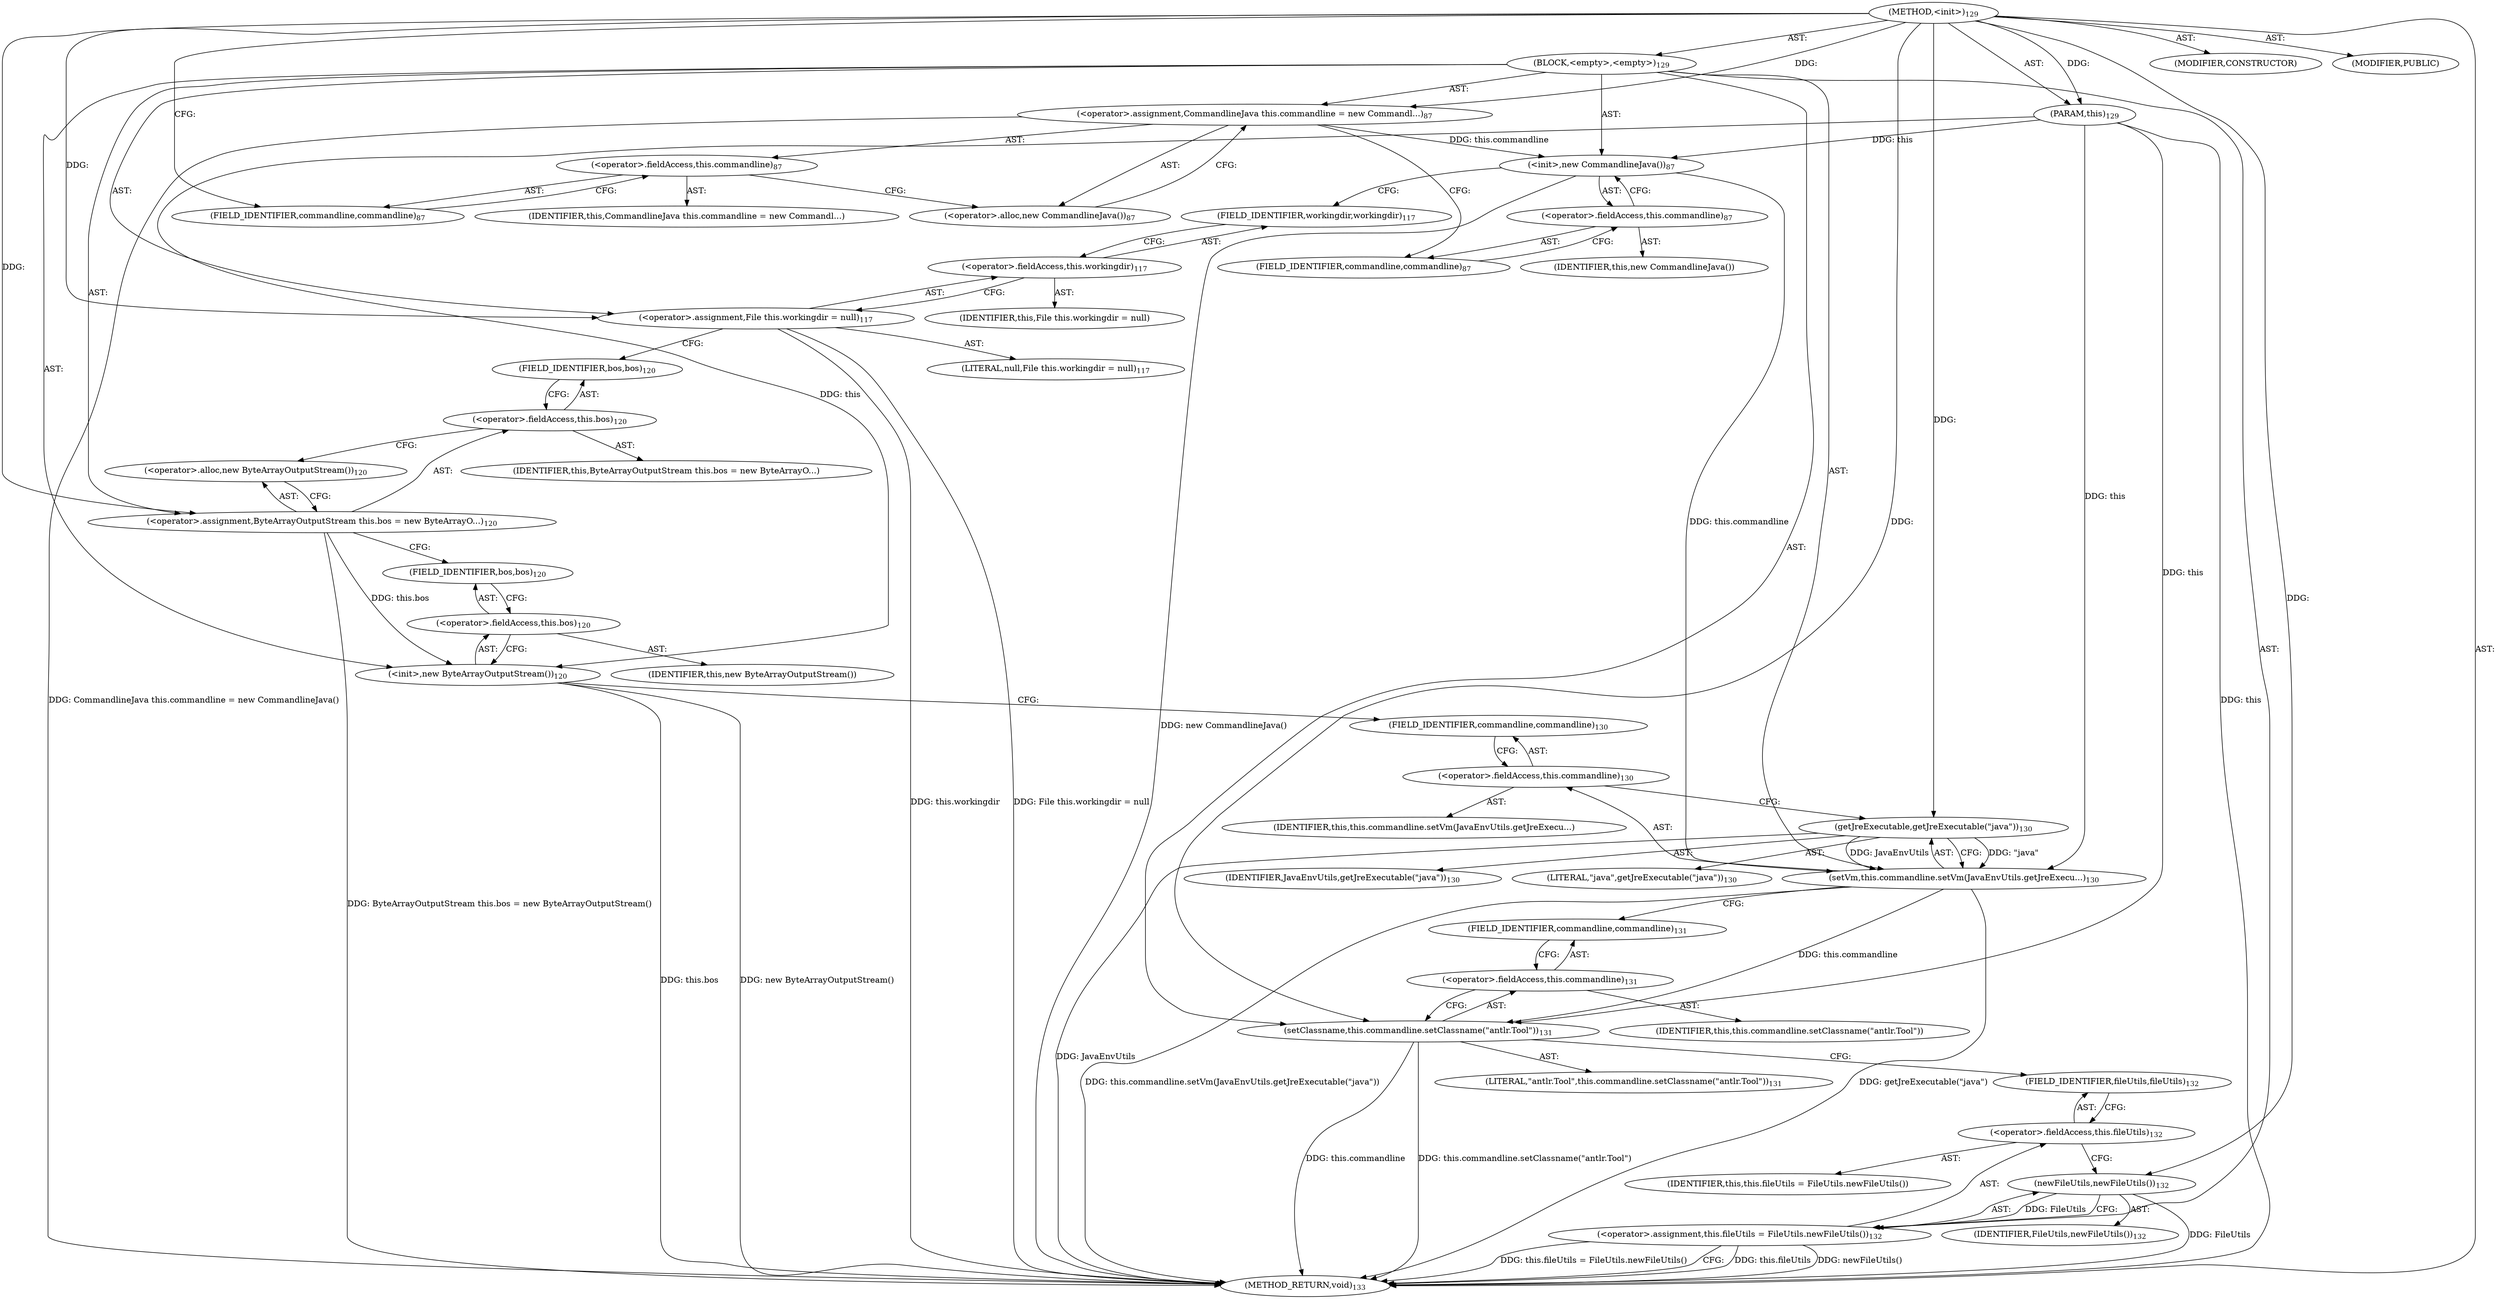 digraph "&lt;init&gt;" {  
"111669149696" [label = <(METHOD,&lt;init&gt;)<SUB>129</SUB>> ]
"115964117006" [label = <(PARAM,this)<SUB>129</SUB>> ]
"25769803776" [label = <(BLOCK,&lt;empty&gt;,&lt;empty&gt;)<SUB>129</SUB>> ]
"30064771072" [label = <(&lt;operator&gt;.assignment,CommandlineJava this.commandline = new Commandl...)<SUB>87</SUB>> ]
"30064771073" [label = <(&lt;operator&gt;.fieldAccess,this.commandline)<SUB>87</SUB>> ]
"68719476768" [label = <(IDENTIFIER,this,CommandlineJava this.commandline = new Commandl...)> ]
"55834574848" [label = <(FIELD_IDENTIFIER,commandline,commandline)<SUB>87</SUB>> ]
"30064771074" [label = <(&lt;operator&gt;.alloc,new CommandlineJava())<SUB>87</SUB>> ]
"30064771075" [label = <(&lt;init&gt;,new CommandlineJava())<SUB>87</SUB>> ]
"30064771076" [label = <(&lt;operator&gt;.fieldAccess,this.commandline)<SUB>87</SUB>> ]
"68719476769" [label = <(IDENTIFIER,this,new CommandlineJava())> ]
"55834574849" [label = <(FIELD_IDENTIFIER,commandline,commandline)<SUB>87</SUB>> ]
"30064771077" [label = <(&lt;operator&gt;.assignment,File this.workingdir = null)<SUB>117</SUB>> ]
"30064771078" [label = <(&lt;operator&gt;.fieldAccess,this.workingdir)<SUB>117</SUB>> ]
"68719476770" [label = <(IDENTIFIER,this,File this.workingdir = null)> ]
"55834574850" [label = <(FIELD_IDENTIFIER,workingdir,workingdir)<SUB>117</SUB>> ]
"90194313216" [label = <(LITERAL,null,File this.workingdir = null)<SUB>117</SUB>> ]
"30064771079" [label = <(&lt;operator&gt;.assignment,ByteArrayOutputStream this.bos = new ByteArrayO...)<SUB>120</SUB>> ]
"30064771080" [label = <(&lt;operator&gt;.fieldAccess,this.bos)<SUB>120</SUB>> ]
"68719476771" [label = <(IDENTIFIER,this,ByteArrayOutputStream this.bos = new ByteArrayO...)> ]
"55834574851" [label = <(FIELD_IDENTIFIER,bos,bos)<SUB>120</SUB>> ]
"30064771081" [label = <(&lt;operator&gt;.alloc,new ByteArrayOutputStream())<SUB>120</SUB>> ]
"30064771082" [label = <(&lt;init&gt;,new ByteArrayOutputStream())<SUB>120</SUB>> ]
"30064771083" [label = <(&lt;operator&gt;.fieldAccess,this.bos)<SUB>120</SUB>> ]
"68719476772" [label = <(IDENTIFIER,this,new ByteArrayOutputStream())> ]
"55834574852" [label = <(FIELD_IDENTIFIER,bos,bos)<SUB>120</SUB>> ]
"30064771084" [label = <(setVm,this.commandline.setVm(JavaEnvUtils.getJreExecu...)<SUB>130</SUB>> ]
"30064771085" [label = <(&lt;operator&gt;.fieldAccess,this.commandline)<SUB>130</SUB>> ]
"68719476773" [label = <(IDENTIFIER,this,this.commandline.setVm(JavaEnvUtils.getJreExecu...)> ]
"55834574853" [label = <(FIELD_IDENTIFIER,commandline,commandline)<SUB>130</SUB>> ]
"30064771086" [label = <(getJreExecutable,getJreExecutable(&quot;java&quot;))<SUB>130</SUB>> ]
"68719476774" [label = <(IDENTIFIER,JavaEnvUtils,getJreExecutable(&quot;java&quot;))<SUB>130</SUB>> ]
"90194313217" [label = <(LITERAL,&quot;java&quot;,getJreExecutable(&quot;java&quot;))<SUB>130</SUB>> ]
"30064771087" [label = <(setClassname,this.commandline.setClassname(&quot;antlr.Tool&quot;))<SUB>131</SUB>> ]
"30064771088" [label = <(&lt;operator&gt;.fieldAccess,this.commandline)<SUB>131</SUB>> ]
"68719476775" [label = <(IDENTIFIER,this,this.commandline.setClassname(&quot;antlr.Tool&quot;))> ]
"55834574854" [label = <(FIELD_IDENTIFIER,commandline,commandline)<SUB>131</SUB>> ]
"90194313218" [label = <(LITERAL,&quot;antlr.Tool&quot;,this.commandline.setClassname(&quot;antlr.Tool&quot;))<SUB>131</SUB>> ]
"30064771089" [label = <(&lt;operator&gt;.assignment,this.fileUtils = FileUtils.newFileUtils())<SUB>132</SUB>> ]
"30064771090" [label = <(&lt;operator&gt;.fieldAccess,this.fileUtils)<SUB>132</SUB>> ]
"68719476776" [label = <(IDENTIFIER,this,this.fileUtils = FileUtils.newFileUtils())> ]
"55834574855" [label = <(FIELD_IDENTIFIER,fileUtils,fileUtils)<SUB>132</SUB>> ]
"30064771091" [label = <(newFileUtils,newFileUtils())<SUB>132</SUB>> ]
"68719476777" [label = <(IDENTIFIER,FileUtils,newFileUtils())<SUB>132</SUB>> ]
"133143986190" [label = <(MODIFIER,CONSTRUCTOR)> ]
"133143986191" [label = <(MODIFIER,PUBLIC)> ]
"128849018880" [label = <(METHOD_RETURN,void)<SUB>133</SUB>> ]
  "111669149696" -> "115964117006"  [ label = "AST: "] 
  "111669149696" -> "25769803776"  [ label = "AST: "] 
  "111669149696" -> "133143986190"  [ label = "AST: "] 
  "111669149696" -> "133143986191"  [ label = "AST: "] 
  "111669149696" -> "128849018880"  [ label = "AST: "] 
  "25769803776" -> "30064771072"  [ label = "AST: "] 
  "25769803776" -> "30064771075"  [ label = "AST: "] 
  "25769803776" -> "30064771077"  [ label = "AST: "] 
  "25769803776" -> "30064771079"  [ label = "AST: "] 
  "25769803776" -> "30064771082"  [ label = "AST: "] 
  "25769803776" -> "30064771084"  [ label = "AST: "] 
  "25769803776" -> "30064771087"  [ label = "AST: "] 
  "25769803776" -> "30064771089"  [ label = "AST: "] 
  "30064771072" -> "30064771073"  [ label = "AST: "] 
  "30064771072" -> "30064771074"  [ label = "AST: "] 
  "30064771073" -> "68719476768"  [ label = "AST: "] 
  "30064771073" -> "55834574848"  [ label = "AST: "] 
  "30064771075" -> "30064771076"  [ label = "AST: "] 
  "30064771076" -> "68719476769"  [ label = "AST: "] 
  "30064771076" -> "55834574849"  [ label = "AST: "] 
  "30064771077" -> "30064771078"  [ label = "AST: "] 
  "30064771077" -> "90194313216"  [ label = "AST: "] 
  "30064771078" -> "68719476770"  [ label = "AST: "] 
  "30064771078" -> "55834574850"  [ label = "AST: "] 
  "30064771079" -> "30064771080"  [ label = "AST: "] 
  "30064771079" -> "30064771081"  [ label = "AST: "] 
  "30064771080" -> "68719476771"  [ label = "AST: "] 
  "30064771080" -> "55834574851"  [ label = "AST: "] 
  "30064771082" -> "30064771083"  [ label = "AST: "] 
  "30064771083" -> "68719476772"  [ label = "AST: "] 
  "30064771083" -> "55834574852"  [ label = "AST: "] 
  "30064771084" -> "30064771085"  [ label = "AST: "] 
  "30064771084" -> "30064771086"  [ label = "AST: "] 
  "30064771085" -> "68719476773"  [ label = "AST: "] 
  "30064771085" -> "55834574853"  [ label = "AST: "] 
  "30064771086" -> "68719476774"  [ label = "AST: "] 
  "30064771086" -> "90194313217"  [ label = "AST: "] 
  "30064771087" -> "30064771088"  [ label = "AST: "] 
  "30064771087" -> "90194313218"  [ label = "AST: "] 
  "30064771088" -> "68719476775"  [ label = "AST: "] 
  "30064771088" -> "55834574854"  [ label = "AST: "] 
  "30064771089" -> "30064771090"  [ label = "AST: "] 
  "30064771089" -> "30064771091"  [ label = "AST: "] 
  "30064771090" -> "68719476776"  [ label = "AST: "] 
  "30064771090" -> "55834574855"  [ label = "AST: "] 
  "30064771091" -> "68719476777"  [ label = "AST: "] 
  "30064771072" -> "55834574849"  [ label = "CFG: "] 
  "30064771075" -> "55834574850"  [ label = "CFG: "] 
  "30064771077" -> "55834574851"  [ label = "CFG: "] 
  "30064771079" -> "55834574852"  [ label = "CFG: "] 
  "30064771082" -> "55834574853"  [ label = "CFG: "] 
  "30064771084" -> "55834574854"  [ label = "CFG: "] 
  "30064771087" -> "55834574855"  [ label = "CFG: "] 
  "30064771089" -> "128849018880"  [ label = "CFG: "] 
  "30064771073" -> "30064771074"  [ label = "CFG: "] 
  "30064771074" -> "30064771072"  [ label = "CFG: "] 
  "30064771076" -> "30064771075"  [ label = "CFG: "] 
  "30064771078" -> "30064771077"  [ label = "CFG: "] 
  "30064771080" -> "30064771081"  [ label = "CFG: "] 
  "30064771081" -> "30064771079"  [ label = "CFG: "] 
  "30064771083" -> "30064771082"  [ label = "CFG: "] 
  "30064771085" -> "30064771086"  [ label = "CFG: "] 
  "30064771086" -> "30064771084"  [ label = "CFG: "] 
  "30064771088" -> "30064771087"  [ label = "CFG: "] 
  "30064771090" -> "30064771091"  [ label = "CFG: "] 
  "30064771091" -> "30064771089"  [ label = "CFG: "] 
  "55834574848" -> "30064771073"  [ label = "CFG: "] 
  "55834574849" -> "30064771076"  [ label = "CFG: "] 
  "55834574850" -> "30064771078"  [ label = "CFG: "] 
  "55834574851" -> "30064771080"  [ label = "CFG: "] 
  "55834574852" -> "30064771083"  [ label = "CFG: "] 
  "55834574853" -> "30064771085"  [ label = "CFG: "] 
  "55834574854" -> "30064771088"  [ label = "CFG: "] 
  "55834574855" -> "30064771090"  [ label = "CFG: "] 
  "111669149696" -> "55834574848"  [ label = "CFG: "] 
  "115964117006" -> "128849018880"  [ label = "DDG: this"] 
  "30064771072" -> "128849018880"  [ label = "DDG: CommandlineJava this.commandline = new CommandlineJava()"] 
  "30064771075" -> "128849018880"  [ label = "DDG: new CommandlineJava()"] 
  "30064771077" -> "128849018880"  [ label = "DDG: this.workingdir"] 
  "30064771077" -> "128849018880"  [ label = "DDG: File this.workingdir = null"] 
  "30064771079" -> "128849018880"  [ label = "DDG: ByteArrayOutputStream this.bos = new ByteArrayOutputStream()"] 
  "30064771082" -> "128849018880"  [ label = "DDG: this.bos"] 
  "30064771082" -> "128849018880"  [ label = "DDG: new ByteArrayOutputStream()"] 
  "30064771084" -> "128849018880"  [ label = "DDG: getJreExecutable(&quot;java&quot;)"] 
  "30064771084" -> "128849018880"  [ label = "DDG: this.commandline.setVm(JavaEnvUtils.getJreExecutable(&quot;java&quot;))"] 
  "30064771087" -> "128849018880"  [ label = "DDG: this.commandline"] 
  "30064771087" -> "128849018880"  [ label = "DDG: this.commandline.setClassname(&quot;antlr.Tool&quot;)"] 
  "30064771089" -> "128849018880"  [ label = "DDG: this.fileUtils"] 
  "30064771089" -> "128849018880"  [ label = "DDG: newFileUtils()"] 
  "30064771089" -> "128849018880"  [ label = "DDG: this.fileUtils = FileUtils.newFileUtils()"] 
  "30064771091" -> "128849018880"  [ label = "DDG: FileUtils"] 
  "30064771086" -> "128849018880"  [ label = "DDG: JavaEnvUtils"] 
  "111669149696" -> "115964117006"  [ label = "DDG: "] 
  "111669149696" -> "30064771072"  [ label = "DDG: "] 
  "111669149696" -> "30064771077"  [ label = "DDG: "] 
  "111669149696" -> "30064771079"  [ label = "DDG: "] 
  "30064771091" -> "30064771089"  [ label = "DDG: FileUtils"] 
  "115964117006" -> "30064771075"  [ label = "DDG: this"] 
  "30064771072" -> "30064771075"  [ label = "DDG: this.commandline"] 
  "115964117006" -> "30064771082"  [ label = "DDG: this"] 
  "30064771079" -> "30064771082"  [ label = "DDG: this.bos"] 
  "115964117006" -> "30064771084"  [ label = "DDG: this"] 
  "30064771075" -> "30064771084"  [ label = "DDG: this.commandline"] 
  "30064771086" -> "30064771084"  [ label = "DDG: JavaEnvUtils"] 
  "30064771086" -> "30064771084"  [ label = "DDG: &quot;java&quot;"] 
  "115964117006" -> "30064771087"  [ label = "DDG: this"] 
  "30064771084" -> "30064771087"  [ label = "DDG: this.commandline"] 
  "111669149696" -> "30064771087"  [ label = "DDG: "] 
  "111669149696" -> "30064771086"  [ label = "DDG: "] 
  "111669149696" -> "30064771091"  [ label = "DDG: "] 
}
